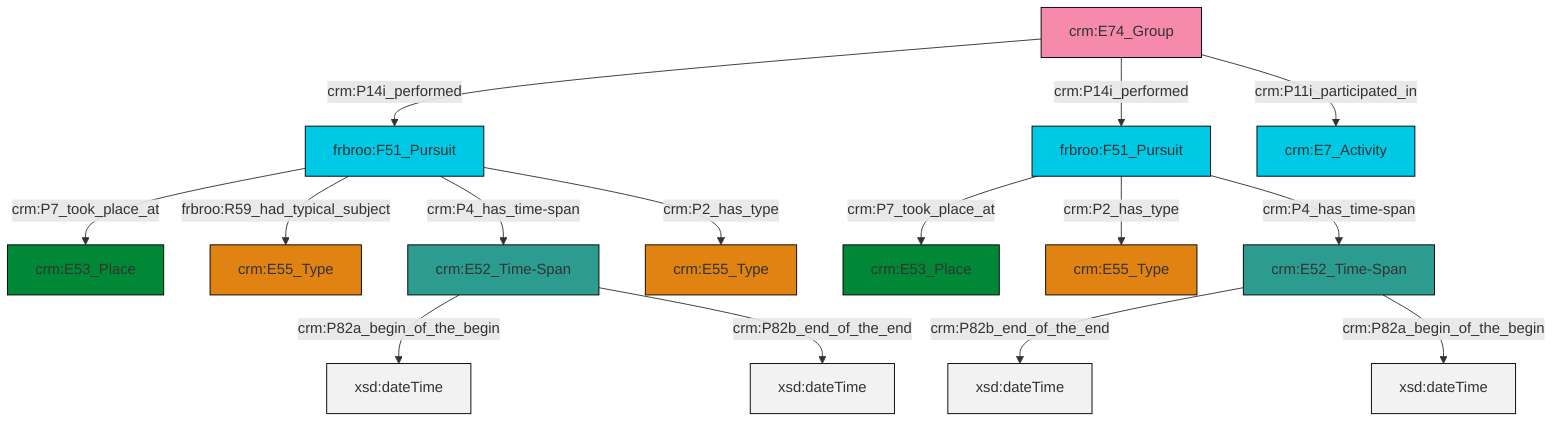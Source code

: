 graph TD
classDef Literal fill:#f2f2f2,stroke:#000000;
classDef CRM_Entity fill:#FFFFFF,stroke:#000000;
classDef Temporal_Entity fill:#00C9E6, stroke:#000000;
classDef Type fill:#E18312, stroke:#000000;
classDef Time-Span fill:#2C9C91, stroke:#000000;
classDef Appellation fill:#FFEB7F, stroke:#000000;
classDef Place fill:#008836, stroke:#000000;
classDef Persistent_Item fill:#B266B2, stroke:#000000;
classDef Conceptual_Object fill:#FFD700, stroke:#000000;
classDef Physical_Thing fill:#D2B48C, stroke:#000000;
classDef Actor fill:#f58aad, stroke:#000000;
classDef PC_Classes fill:#4ce600, stroke:#000000;
classDef Multi fill:#cccccc,stroke:#000000;

0["crm:E74_Group"]:::Actor -->|crm:P14i_performed| 1["frbroo:F51_Pursuit"]:::Temporal_Entity
4["frbroo:F51_Pursuit"]:::Temporal_Entity -->|crm:P7_took_place_at| 5["crm:E53_Place"]:::Place
6["crm:E52_Time-Span"]:::Time-Span -->|crm:P82b_end_of_the_end| 7[xsd:dateTime]:::Literal
1["frbroo:F51_Pursuit"]:::Temporal_Entity -->|crm:P7_took_place_at| 2["crm:E53_Place"]:::Place
1["frbroo:F51_Pursuit"]:::Temporal_Entity -->|frbroo:R59_had_typical_subject| 10["crm:E55_Type"]:::Type
6["crm:E52_Time-Span"]:::Time-Span -->|crm:P82a_begin_of_the_begin| 15[xsd:dateTime]:::Literal
4["frbroo:F51_Pursuit"]:::Temporal_Entity -->|crm:P2_has_type| 8["crm:E55_Type"]:::Type
4["frbroo:F51_Pursuit"]:::Temporal_Entity -->|crm:P4_has_time-span| 6["crm:E52_Time-Span"]:::Time-Span
0["crm:E74_Group"]:::Actor -->|crm:P14i_performed| 4["frbroo:F51_Pursuit"]:::Temporal_Entity
1["frbroo:F51_Pursuit"]:::Temporal_Entity -->|crm:P4_has_time-span| 16["crm:E52_Time-Span"]:::Time-Span
16["crm:E52_Time-Span"]:::Time-Span -->|crm:P82a_begin_of_the_begin| 25[xsd:dateTime]:::Literal
1["frbroo:F51_Pursuit"]:::Temporal_Entity -->|crm:P2_has_type| 18["crm:E55_Type"]:::Type
0["crm:E74_Group"]:::Actor -->|crm:P11i_participated_in| 20["crm:E7_Activity"]:::Temporal_Entity
16["crm:E52_Time-Span"]:::Time-Span -->|crm:P82b_end_of_the_end| 27[xsd:dateTime]:::Literal